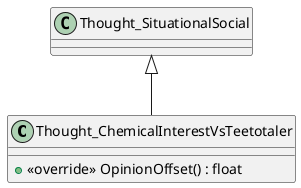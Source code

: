 @startuml
class Thought_ChemicalInterestVsTeetotaler {
    + <<override>> OpinionOffset() : float
}
Thought_SituationalSocial <|-- Thought_ChemicalInterestVsTeetotaler
@enduml
